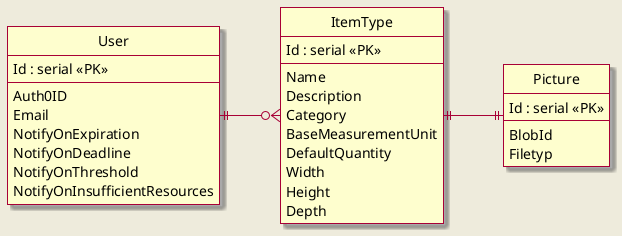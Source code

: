 @startuml
skin rose
skinparam backgroundColor #EEEBDC
hide circle
skinparam linetype ortho
left to right direction

entity User {
  Id : serial <<PK>>
  --
  Auth0ID
  Email
  NotifyOnExpiration
  NotifyOnDeadline
  NotifyOnThreshold
  NotifyOnInsufficientResources
}


entity ItemType {
  Id : serial <<PK>>
  --
  Name
  Description
  Category
  BaseMeasurementUnit
  DefaultQuantity
  Width
  Height
  Depth
}

entity Picture {
  Id : serial <<PK>>
  --
  BlobId
  Filetyp
}

User ||--o{ ItemType
ItemType ||--|| Picture
@enduml
